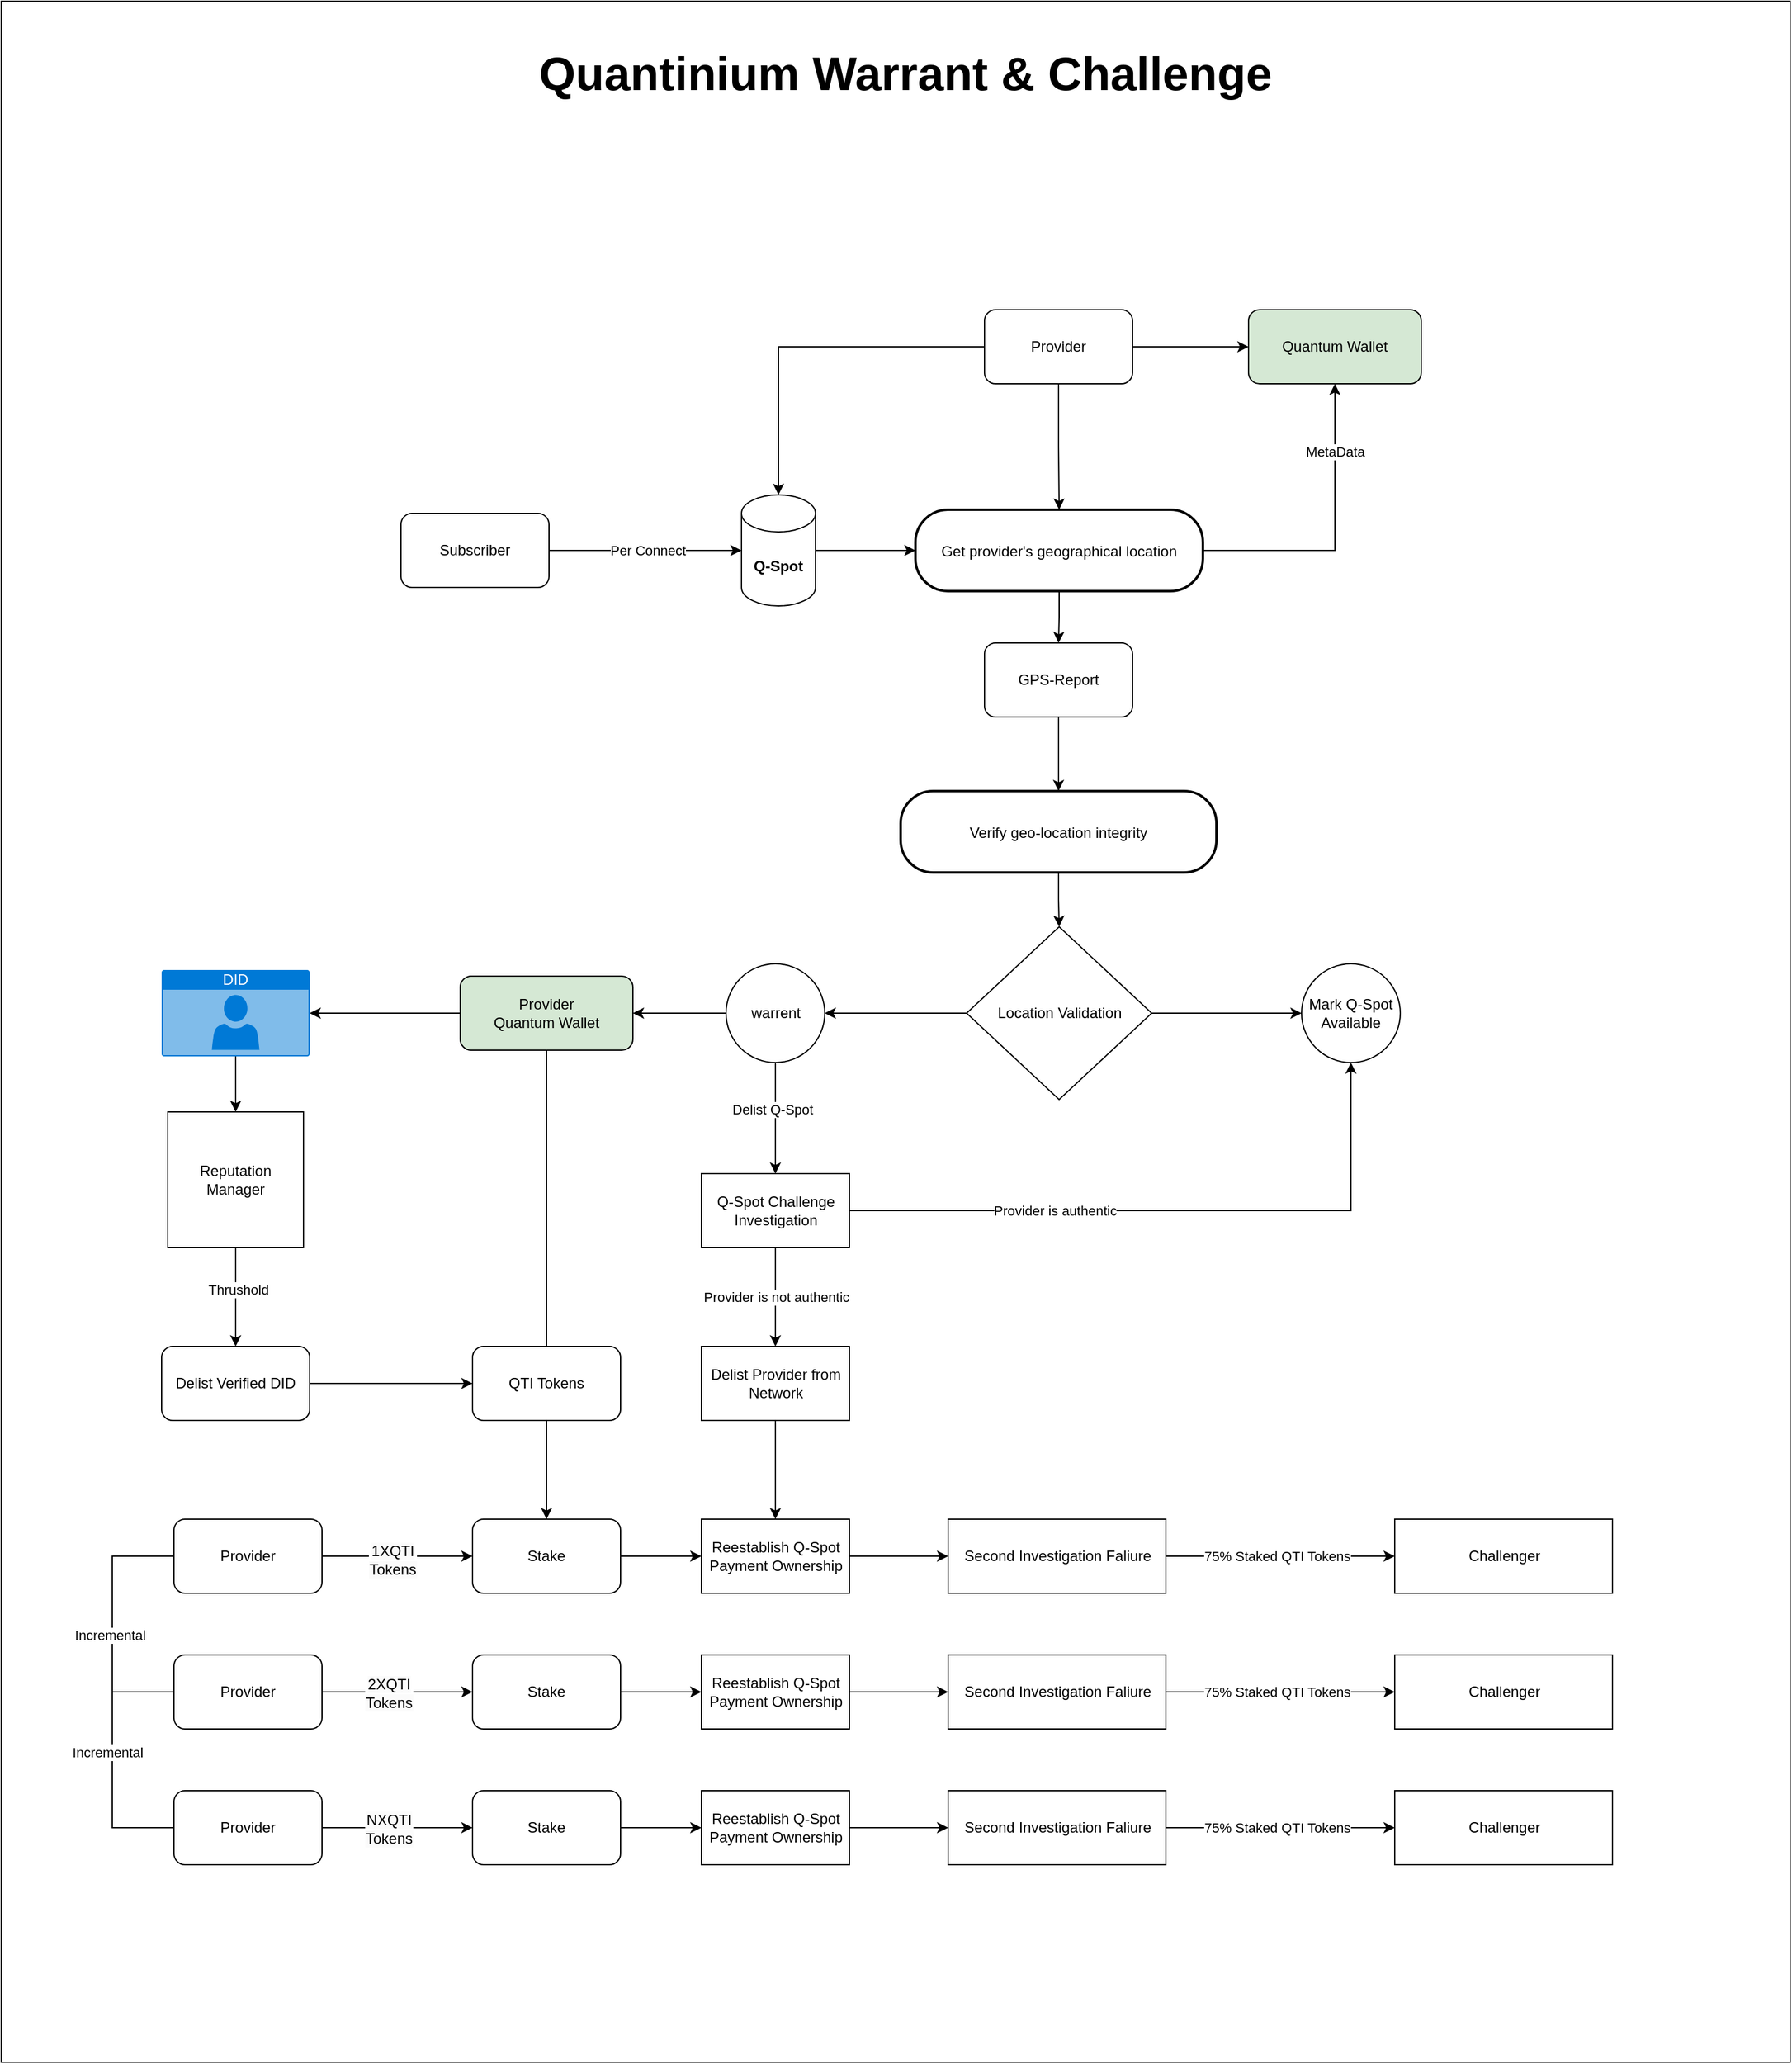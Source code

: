 <mxfile version="24.8.6">
  <diagram name="Page-1" id="vwX5oQGY4ok_pxgz0Uzp">
    <mxGraphModel dx="743" dy="-349" grid="1" gridSize="10" guides="1" tooltips="1" connect="1" arrows="1" fold="1" page="1" pageScale="1" pageWidth="850" pageHeight="1100" math="0" shadow="0">
      <root>
        <mxCell id="0" />
        <mxCell id="1" parent="0" />
        <mxCell id="Ozfidg9L5e0_FbRfMXhM-155" value="" style="rounded=0;whiteSpace=wrap;html=1;" parent="1" vertex="1">
          <mxGeometry x="980" y="1150" width="1450" height="1670" as="geometry" />
        </mxCell>
        <mxCell id="Ozfidg9L5e0_FbRfMXhM-90" style="edgeStyle=orthogonalEdgeStyle;rounded=0;orthogonalLoop=1;jettySize=auto;html=1;entryX=0.5;entryY=1;entryDx=0;entryDy=0;" parent="1" source="Ozfidg9L5e0_FbRfMXhM-81" target="Ozfidg9L5e0_FbRfMXhM-87" edge="1">
          <mxGeometry relative="1" as="geometry" />
        </mxCell>
        <mxCell id="Ozfidg9L5e0_FbRfMXhM-91" value="MetaData" style="edgeLabel;html=1;align=center;verticalAlign=middle;resizable=0;points=[];" parent="Ozfidg9L5e0_FbRfMXhM-90" vertex="1" connectable="0">
          <mxGeometry x="0.149" y="-2" relative="1" as="geometry">
            <mxPoint x="-2" y="-48" as="offset" />
          </mxGeometry>
        </mxCell>
        <mxCell id="Ozfidg9L5e0_FbRfMXhM-98" value="" style="edgeStyle=orthogonalEdgeStyle;rounded=0;orthogonalLoop=1;jettySize=auto;html=1;" parent="1" source="Ozfidg9L5e0_FbRfMXhM-81" target="Ozfidg9L5e0_FbRfMXhM-97" edge="1">
          <mxGeometry relative="1" as="geometry" />
        </mxCell>
        <mxCell id="Ozfidg9L5e0_FbRfMXhM-81" value="Get provider&#39;s geographical location" style="rounded=1;arcSize=40;strokeWidth=2" parent="1" vertex="1">
          <mxGeometry x="1721" y="1562" width="233" height="66" as="geometry" />
        </mxCell>
        <mxCell id="Ozfidg9L5e0_FbRfMXhM-83" value="" style="edgeStyle=orthogonalEdgeStyle;rounded=0;orthogonalLoop=1;jettySize=auto;html=1;" parent="1" source="Ozfidg9L5e0_FbRfMXhM-82" target="Ozfidg9L5e0_FbRfMXhM-81" edge="1">
          <mxGeometry relative="1" as="geometry" />
        </mxCell>
        <mxCell id="Ozfidg9L5e0_FbRfMXhM-88" value="" style="edgeStyle=orthogonalEdgeStyle;rounded=0;orthogonalLoop=1;jettySize=auto;html=1;" parent="1" source="Ozfidg9L5e0_FbRfMXhM-82" target="Ozfidg9L5e0_FbRfMXhM-87" edge="1">
          <mxGeometry relative="1" as="geometry" />
        </mxCell>
        <mxCell id="Ozfidg9L5e0_FbRfMXhM-93" style="edgeStyle=orthogonalEdgeStyle;rounded=0;orthogonalLoop=1;jettySize=auto;html=1;" parent="1" source="Ozfidg9L5e0_FbRfMXhM-82" target="Ozfidg9L5e0_FbRfMXhM-92" edge="1">
          <mxGeometry relative="1" as="geometry" />
        </mxCell>
        <mxCell id="Ozfidg9L5e0_FbRfMXhM-82" value="Provider" style="rounded=1;whiteSpace=wrap;html=1;" parent="1" vertex="1">
          <mxGeometry x="1777" y="1400" width="120" height="60" as="geometry" />
        </mxCell>
        <mxCell id="Ozfidg9L5e0_FbRfMXhM-101" value="" style="edgeStyle=orthogonalEdgeStyle;rounded=0;orthogonalLoop=1;jettySize=auto;html=1;" parent="1" source="Ozfidg9L5e0_FbRfMXhM-84" target="Ozfidg9L5e0_FbRfMXhM-100" edge="1">
          <mxGeometry relative="1" as="geometry" />
        </mxCell>
        <mxCell id="Ozfidg9L5e0_FbRfMXhM-84" value="Verify geo-location integrity" style="rounded=1;arcSize=40;strokeWidth=2" parent="1" vertex="1">
          <mxGeometry x="1709" y="1790" width="256" height="66" as="geometry" />
        </mxCell>
        <mxCell id="Ozfidg9L5e0_FbRfMXhM-85" value="Subscriber" style="rounded=1;whiteSpace=wrap;html=1;" parent="1" vertex="1">
          <mxGeometry x="1304" y="1565" width="120" height="60" as="geometry" />
        </mxCell>
        <mxCell id="Ozfidg9L5e0_FbRfMXhM-87" value="Quantum Wallet" style="rounded=1;whiteSpace=wrap;html=1;fillColor=#d5e8d4;" parent="1" vertex="1">
          <mxGeometry x="1991" y="1400" width="140" height="60" as="geometry" />
        </mxCell>
        <mxCell id="Ozfidg9L5e0_FbRfMXhM-95" value="" style="edgeStyle=orthogonalEdgeStyle;rounded=0;orthogonalLoop=1;jettySize=auto;html=1;" parent="1" source="Ozfidg9L5e0_FbRfMXhM-92" target="Ozfidg9L5e0_FbRfMXhM-81" edge="1">
          <mxGeometry relative="1" as="geometry" />
        </mxCell>
        <mxCell id="Ozfidg9L5e0_FbRfMXhM-92" value="&lt;b&gt;Q-Spot&lt;/b&gt;" style="shape=cylinder3;whiteSpace=wrap;html=1;boundedLbl=1;backgroundOutline=1;size=15;" parent="1" vertex="1">
          <mxGeometry x="1580" y="1550" width="60" height="90" as="geometry" />
        </mxCell>
        <mxCell id="Ozfidg9L5e0_FbRfMXhM-94" style="edgeStyle=orthogonalEdgeStyle;rounded=0;orthogonalLoop=1;jettySize=auto;html=1;entryX=0;entryY=0.5;entryDx=0;entryDy=0;entryPerimeter=0;" parent="1" source="Ozfidg9L5e0_FbRfMXhM-85" target="Ozfidg9L5e0_FbRfMXhM-92" edge="1">
          <mxGeometry relative="1" as="geometry">
            <Array as="points">
              <mxPoint x="1394" y="1595" />
            </Array>
          </mxGeometry>
        </mxCell>
        <mxCell id="Ozfidg9L5e0_FbRfMXhM-96" value="Per Connect" style="edgeLabel;html=1;align=center;verticalAlign=middle;resizable=0;points=[];" parent="Ozfidg9L5e0_FbRfMXhM-94" vertex="1" connectable="0">
          <mxGeometry x="0.177" relative="1" as="geometry">
            <mxPoint x="-12" as="offset" />
          </mxGeometry>
        </mxCell>
        <mxCell id="Ozfidg9L5e0_FbRfMXhM-99" value="" style="edgeStyle=orthogonalEdgeStyle;rounded=0;orthogonalLoop=1;jettySize=auto;html=1;" parent="1" source="Ozfidg9L5e0_FbRfMXhM-97" target="Ozfidg9L5e0_FbRfMXhM-84" edge="1">
          <mxGeometry relative="1" as="geometry" />
        </mxCell>
        <mxCell id="Ozfidg9L5e0_FbRfMXhM-97" value="GPS-Report" style="rounded=1;whiteSpace=wrap;html=1;" parent="1" vertex="1">
          <mxGeometry x="1777" y="1670" width="120" height="60" as="geometry" />
        </mxCell>
        <mxCell id="Ozfidg9L5e0_FbRfMXhM-103" value="" style="edgeStyle=orthogonalEdgeStyle;rounded=0;orthogonalLoop=1;jettySize=auto;html=1;" parent="1" source="Ozfidg9L5e0_FbRfMXhM-100" target="Ozfidg9L5e0_FbRfMXhM-102" edge="1">
          <mxGeometry relative="1" as="geometry" />
        </mxCell>
        <mxCell id="Ozfidg9L5e0_FbRfMXhM-105" style="edgeStyle=orthogonalEdgeStyle;rounded=0;orthogonalLoop=1;jettySize=auto;html=1;entryX=0;entryY=0.5;entryDx=0;entryDy=0;" parent="1" source="Ozfidg9L5e0_FbRfMXhM-100" target="Ozfidg9L5e0_FbRfMXhM-104" edge="1">
          <mxGeometry relative="1" as="geometry" />
        </mxCell>
        <mxCell id="Ozfidg9L5e0_FbRfMXhM-100" value="Location Validation" style="rhombus;whiteSpace=wrap;html=1;" parent="1" vertex="1">
          <mxGeometry x="1762.5" y="1900" width="150" height="140" as="geometry" />
        </mxCell>
        <mxCell id="Ozfidg9L5e0_FbRfMXhM-107" value="" style="edgeStyle=orthogonalEdgeStyle;rounded=0;orthogonalLoop=1;jettySize=auto;html=1;" parent="1" source="Ozfidg9L5e0_FbRfMXhM-102" target="Ozfidg9L5e0_FbRfMXhM-106" edge="1">
          <mxGeometry relative="1" as="geometry" />
        </mxCell>
        <mxCell id="Ozfidg9L5e0_FbRfMXhM-108" value="Delist Q-Spot" style="edgeLabel;html=1;align=center;verticalAlign=middle;resizable=0;points=[];" parent="Ozfidg9L5e0_FbRfMXhM-107" vertex="1" connectable="0">
          <mxGeometry x="-0.161" y="-3" relative="1" as="geometry">
            <mxPoint as="offset" />
          </mxGeometry>
        </mxCell>
        <mxCell id="Ozfidg9L5e0_FbRfMXhM-112" style="edgeStyle=orthogonalEdgeStyle;rounded=0;orthogonalLoop=1;jettySize=auto;html=1;entryX=1;entryY=0.5;entryDx=0;entryDy=0;" parent="1" source="Ozfidg9L5e0_FbRfMXhM-102" target="Ozfidg9L5e0_FbRfMXhM-111" edge="1">
          <mxGeometry relative="1" as="geometry" />
        </mxCell>
        <mxCell id="Ozfidg9L5e0_FbRfMXhM-102" value="warrent" style="ellipse;whiteSpace=wrap;html=1;" parent="1" vertex="1">
          <mxGeometry x="1567.5" y="1930" width="80" height="80" as="geometry" />
        </mxCell>
        <mxCell id="Ozfidg9L5e0_FbRfMXhM-104" value="Mark Q-Spot&lt;br&gt;Available" style="ellipse;whiteSpace=wrap;html=1;" parent="1" vertex="1">
          <mxGeometry x="2034" y="1930" width="80" height="80" as="geometry" />
        </mxCell>
        <mxCell id="Ozfidg9L5e0_FbRfMXhM-113" style="edgeStyle=orthogonalEdgeStyle;rounded=0;orthogonalLoop=1;jettySize=auto;html=1;entryX=0.5;entryY=1;entryDx=0;entryDy=0;" parent="1" source="Ozfidg9L5e0_FbRfMXhM-106" target="Ozfidg9L5e0_FbRfMXhM-104" edge="1">
          <mxGeometry relative="1" as="geometry" />
        </mxCell>
        <mxCell id="Ozfidg9L5e0_FbRfMXhM-114" value="Provider is authentic" style="edgeLabel;html=1;align=center;verticalAlign=middle;resizable=0;points=[];" parent="Ozfidg9L5e0_FbRfMXhM-113" vertex="1" connectable="0">
          <mxGeometry x="-0.694" y="1" relative="1" as="geometry">
            <mxPoint x="86" y="1" as="offset" />
          </mxGeometry>
        </mxCell>
        <mxCell id="Ozfidg9L5e0_FbRfMXhM-116" value="" style="edgeStyle=orthogonalEdgeStyle;rounded=0;orthogonalLoop=1;jettySize=auto;html=1;" parent="1" source="Ozfidg9L5e0_FbRfMXhM-106" target="Ozfidg9L5e0_FbRfMXhM-115" edge="1">
          <mxGeometry relative="1" as="geometry" />
        </mxCell>
        <mxCell id="Ozfidg9L5e0_FbRfMXhM-106" value="Q-Spot Challenge Investigation" style="whiteSpace=wrap;html=1;" parent="1" vertex="1">
          <mxGeometry x="1547.5" y="2100" width="120" height="60" as="geometry" />
        </mxCell>
        <mxCell id="Ozfidg9L5e0_FbRfMXhM-124" style="edgeStyle=orthogonalEdgeStyle;rounded=0;orthogonalLoop=1;jettySize=auto;html=1;" parent="1" source="Ozfidg9L5e0_FbRfMXhM-111" edge="1">
          <mxGeometry relative="1" as="geometry">
            <mxPoint x="1422" y="2250" as="targetPoint" />
          </mxGeometry>
        </mxCell>
        <mxCell id="qemn5KXeV45YSC-5foo--2" style="edgeStyle=orthogonalEdgeStyle;rounded=0;orthogonalLoop=1;jettySize=auto;html=1;" edge="1" parent="1" source="Ozfidg9L5e0_FbRfMXhM-111" target="qemn5KXeV45YSC-5foo--1">
          <mxGeometry relative="1" as="geometry" />
        </mxCell>
        <mxCell id="Ozfidg9L5e0_FbRfMXhM-111" value="Provider&lt;br&gt;Quantum Wallet" style="rounded=1;whiteSpace=wrap;html=1;fillColor=#d5e8d4;" parent="1" vertex="1">
          <mxGeometry x="1352" y="1940" width="140" height="60" as="geometry" />
        </mxCell>
        <mxCell id="Ozfidg9L5e0_FbRfMXhM-120" value="" style="edgeStyle=orthogonalEdgeStyle;rounded=0;orthogonalLoop=1;jettySize=auto;html=1;" parent="1" source="Ozfidg9L5e0_FbRfMXhM-115" target="Ozfidg9L5e0_FbRfMXhM-119" edge="1">
          <mxGeometry relative="1" as="geometry" />
        </mxCell>
        <mxCell id="Ozfidg9L5e0_FbRfMXhM-115" value="Delist Provider from Network" style="whiteSpace=wrap;html=1;" parent="1" vertex="1">
          <mxGeometry x="1547.5" y="2240" width="120" height="60" as="geometry" />
        </mxCell>
        <mxCell id="Ozfidg9L5e0_FbRfMXhM-117" value="Provider is not authentic" style="edgeLabel;html=1;align=center;verticalAlign=middle;resizable=0;points=[];" parent="1" vertex="1" connectable="0">
          <mxGeometry x="1607.501" y="2199.997" as="geometry" />
        </mxCell>
        <mxCell id="Ozfidg9L5e0_FbRfMXhM-122" value="" style="edgeStyle=orthogonalEdgeStyle;rounded=0;orthogonalLoop=1;jettySize=auto;html=1;" parent="1" source="Ozfidg9L5e0_FbRfMXhM-118" target="Ozfidg9L5e0_FbRfMXhM-121" edge="1">
          <mxGeometry relative="1" as="geometry" />
        </mxCell>
        <mxCell id="Ozfidg9L5e0_FbRfMXhM-142" value="&lt;span style=&quot;font-size: 12px; text-wrap: wrap; background-color: rgb(251, 251, 251);&quot;&gt;1XQTI Tokens&lt;/span&gt;" style="edgeLabel;html=1;align=center;verticalAlign=middle;resizable=0;points=[];" parent="Ozfidg9L5e0_FbRfMXhM-122" vertex="1" connectable="0">
          <mxGeometry x="-0.067" y="-3" relative="1" as="geometry">
            <mxPoint as="offset" />
          </mxGeometry>
        </mxCell>
        <mxCell id="Ozfidg9L5e0_FbRfMXhM-158" style="edgeStyle=orthogonalEdgeStyle;rounded=0;orthogonalLoop=1;jettySize=auto;html=1;entryX=0;entryY=0.5;entryDx=0;entryDy=0;endArrow=none;endFill=0;" parent="1" source="Ozfidg9L5e0_FbRfMXhM-118" target="Ozfidg9L5e0_FbRfMXhM-132" edge="1">
          <mxGeometry relative="1" as="geometry">
            <Array as="points">
              <mxPoint x="1070" y="2410" />
              <mxPoint x="1070" y="2520" />
            </Array>
          </mxGeometry>
        </mxCell>
        <mxCell id="Ozfidg9L5e0_FbRfMXhM-160" value="Incremental" style="edgeLabel;html=1;align=center;verticalAlign=middle;resizable=0;points=[];" parent="Ozfidg9L5e0_FbRfMXhM-158" vertex="1" connectable="0">
          <mxGeometry x="0.088" y="-2" relative="1" as="geometry">
            <mxPoint as="offset" />
          </mxGeometry>
        </mxCell>
        <mxCell id="Ozfidg9L5e0_FbRfMXhM-118" value="Provider" style="rounded=1;whiteSpace=wrap;html=1;" parent="1" vertex="1">
          <mxGeometry x="1120" y="2380" width="120" height="60" as="geometry" />
        </mxCell>
        <mxCell id="Ozfidg9L5e0_FbRfMXhM-128" value="" style="edgeStyle=orthogonalEdgeStyle;rounded=0;orthogonalLoop=1;jettySize=auto;html=1;" parent="1" source="Ozfidg9L5e0_FbRfMXhM-119" target="Ozfidg9L5e0_FbRfMXhM-127" edge="1">
          <mxGeometry relative="1" as="geometry" />
        </mxCell>
        <mxCell id="Ozfidg9L5e0_FbRfMXhM-119" value="Reestablish Q-Spot Payment Ownership" style="whiteSpace=wrap;html=1;" parent="1" vertex="1">
          <mxGeometry x="1547.5" y="2380" width="120" height="60" as="geometry" />
        </mxCell>
        <mxCell id="Ozfidg9L5e0_FbRfMXhM-123" value="" style="edgeStyle=orthogonalEdgeStyle;rounded=0;orthogonalLoop=1;jettySize=auto;html=1;" parent="1" source="Ozfidg9L5e0_FbRfMXhM-121" target="Ozfidg9L5e0_FbRfMXhM-119" edge="1">
          <mxGeometry relative="1" as="geometry" />
        </mxCell>
        <mxCell id="Ozfidg9L5e0_FbRfMXhM-121" value="Stake" style="whiteSpace=wrap;html=1;rounded=1;" parent="1" vertex="1">
          <mxGeometry x="1362" y="2380" width="120" height="60" as="geometry" />
        </mxCell>
        <mxCell id="Ozfidg9L5e0_FbRfMXhM-126" value="" style="edgeStyle=orthogonalEdgeStyle;rounded=0;orthogonalLoop=1;jettySize=auto;html=1;" parent="1" source="Ozfidg9L5e0_FbRfMXhM-125" target="Ozfidg9L5e0_FbRfMXhM-121" edge="1">
          <mxGeometry relative="1" as="geometry" />
        </mxCell>
        <mxCell id="Ozfidg9L5e0_FbRfMXhM-125" value="QTI Tokens" style="rounded=1;whiteSpace=wrap;html=1;" parent="1" vertex="1">
          <mxGeometry x="1362" y="2240" width="120" height="60" as="geometry" />
        </mxCell>
        <mxCell id="Ozfidg9L5e0_FbRfMXhM-130" value="" style="edgeStyle=orthogonalEdgeStyle;rounded=0;orthogonalLoop=1;jettySize=auto;html=1;" parent="1" source="Ozfidg9L5e0_FbRfMXhM-127" target="Ozfidg9L5e0_FbRfMXhM-129" edge="1">
          <mxGeometry relative="1" as="geometry" />
        </mxCell>
        <mxCell id="Ozfidg9L5e0_FbRfMXhM-131" value="75% Staked QTI Tokens" style="edgeLabel;html=1;align=center;verticalAlign=middle;resizable=0;points=[];" parent="Ozfidg9L5e0_FbRfMXhM-130" vertex="1" connectable="0">
          <mxGeometry x="-0.141" y="1" relative="1" as="geometry">
            <mxPoint x="10" y="1" as="offset" />
          </mxGeometry>
        </mxCell>
        <mxCell id="Ozfidg9L5e0_FbRfMXhM-127" value="Second Investigation Faliure" style="whiteSpace=wrap;html=1;" parent="1" vertex="1">
          <mxGeometry x="1747.5" y="2380" width="176.5" height="60" as="geometry" />
        </mxCell>
        <mxCell id="Ozfidg9L5e0_FbRfMXhM-129" value="Challenger" style="whiteSpace=wrap;html=1;" parent="1" vertex="1">
          <mxGeometry x="2109.5" y="2380" width="176.5" height="60" as="geometry" />
        </mxCell>
        <mxCell id="Ozfidg9L5e0_FbRfMXhM-141" value="" style="edgeStyle=orthogonalEdgeStyle;rounded=0;orthogonalLoop=1;jettySize=auto;html=1;" parent="1" source="Ozfidg9L5e0_FbRfMXhM-132" target="Ozfidg9L5e0_FbRfMXhM-134" edge="1">
          <mxGeometry relative="1" as="geometry" />
        </mxCell>
        <mxCell id="Ozfidg9L5e0_FbRfMXhM-143" value="&lt;span style=&quot;font-size: 12px; text-wrap: wrap; background-color: rgb(251, 251, 251);&quot;&gt;2XQTI Tokens&lt;/span&gt;" style="edgeLabel;html=1;align=center;verticalAlign=middle;resizable=0;points=[];" parent="Ozfidg9L5e0_FbRfMXhM-141" vertex="1" connectable="0">
          <mxGeometry x="-0.116" y="-1" relative="1" as="geometry">
            <mxPoint as="offset" />
          </mxGeometry>
        </mxCell>
        <mxCell id="Ozfidg9L5e0_FbRfMXhM-159" style="edgeStyle=orthogonalEdgeStyle;rounded=0;orthogonalLoop=1;jettySize=auto;html=1;entryX=0;entryY=0.5;entryDx=0;entryDy=0;endArrow=none;endFill=0;" parent="1" source="Ozfidg9L5e0_FbRfMXhM-132" target="Ozfidg9L5e0_FbRfMXhM-146" edge="1">
          <mxGeometry relative="1" as="geometry">
            <Array as="points">
              <mxPoint x="1070" y="2520" />
              <mxPoint x="1070" y="2630" />
            </Array>
          </mxGeometry>
        </mxCell>
        <mxCell id="Ozfidg9L5e0_FbRfMXhM-132" value="Provider" style="rounded=1;whiteSpace=wrap;html=1;" parent="1" vertex="1">
          <mxGeometry x="1120" y="2490" width="120" height="60" as="geometry" />
        </mxCell>
        <mxCell id="Ozfidg9L5e0_FbRfMXhM-138" value="" style="edgeStyle=orthogonalEdgeStyle;rounded=0;orthogonalLoop=1;jettySize=auto;html=1;" parent="1" source="Ozfidg9L5e0_FbRfMXhM-133" target="Ozfidg9L5e0_FbRfMXhM-135" edge="1">
          <mxGeometry relative="1" as="geometry" />
        </mxCell>
        <mxCell id="Ozfidg9L5e0_FbRfMXhM-133" value="Reestablish Q-Spot Payment Ownership" style="whiteSpace=wrap;html=1;" parent="1" vertex="1">
          <mxGeometry x="1547.5" y="2490" width="120" height="60" as="geometry" />
        </mxCell>
        <mxCell id="Ozfidg9L5e0_FbRfMXhM-137" value="" style="edgeStyle=orthogonalEdgeStyle;rounded=0;orthogonalLoop=1;jettySize=auto;html=1;" parent="1" source="Ozfidg9L5e0_FbRfMXhM-134" target="Ozfidg9L5e0_FbRfMXhM-133" edge="1">
          <mxGeometry relative="1" as="geometry" />
        </mxCell>
        <mxCell id="Ozfidg9L5e0_FbRfMXhM-134" value="Stake" style="whiteSpace=wrap;html=1;rounded=1;" parent="1" vertex="1">
          <mxGeometry x="1362" y="2490" width="120" height="60" as="geometry" />
        </mxCell>
        <mxCell id="Ozfidg9L5e0_FbRfMXhM-140" style="edgeStyle=orthogonalEdgeStyle;rounded=0;orthogonalLoop=1;jettySize=auto;html=1;entryX=0;entryY=0.5;entryDx=0;entryDy=0;" parent="1" source="Ozfidg9L5e0_FbRfMXhM-135" target="Ozfidg9L5e0_FbRfMXhM-136" edge="1">
          <mxGeometry relative="1" as="geometry" />
        </mxCell>
        <mxCell id="Ozfidg9L5e0_FbRfMXhM-135" value="Second Investigation Faliure" style="whiteSpace=wrap;html=1;" parent="1" vertex="1">
          <mxGeometry x="1747.5" y="2490" width="176.5" height="60" as="geometry" />
        </mxCell>
        <mxCell id="Ozfidg9L5e0_FbRfMXhM-136" value="Challenger" style="whiteSpace=wrap;html=1;" parent="1" vertex="1">
          <mxGeometry x="2109.5" y="2490" width="176.5" height="60" as="geometry" />
        </mxCell>
        <mxCell id="Ozfidg9L5e0_FbRfMXhM-139" value="75% Staked QTI Tokens" style="edgeLabel;html=1;align=center;verticalAlign=middle;resizable=0;points=[];" parent="1" vertex="1" connectable="0">
          <mxGeometry x="2014.0" y="2520" as="geometry" />
        </mxCell>
        <mxCell id="Ozfidg9L5e0_FbRfMXhM-144" value="" style="edgeStyle=orthogonalEdgeStyle;rounded=0;orthogonalLoop=1;jettySize=auto;html=1;" parent="1" source="Ozfidg9L5e0_FbRfMXhM-146" target="Ozfidg9L5e0_FbRfMXhM-150" edge="1">
          <mxGeometry relative="1" as="geometry" />
        </mxCell>
        <mxCell id="Ozfidg9L5e0_FbRfMXhM-145" value="&lt;span style=&quot;font-size: 12px; text-wrap: wrap; background-color: rgb(251, 251, 251);&quot;&gt;NXQTI Tokens&lt;/span&gt;" style="edgeLabel;html=1;align=center;verticalAlign=middle;resizable=0;points=[];" parent="Ozfidg9L5e0_FbRfMXhM-144" vertex="1" connectable="0">
          <mxGeometry x="-0.116" y="-1" relative="1" as="geometry">
            <mxPoint as="offset" />
          </mxGeometry>
        </mxCell>
        <mxCell id="Ozfidg9L5e0_FbRfMXhM-146" value="Provider" style="rounded=1;whiteSpace=wrap;html=1;" parent="1" vertex="1">
          <mxGeometry x="1120" y="2600" width="120" height="60" as="geometry" />
        </mxCell>
        <mxCell id="Ozfidg9L5e0_FbRfMXhM-147" value="" style="edgeStyle=orthogonalEdgeStyle;rounded=0;orthogonalLoop=1;jettySize=auto;html=1;" parent="1" source="Ozfidg9L5e0_FbRfMXhM-148" target="Ozfidg9L5e0_FbRfMXhM-152" edge="1">
          <mxGeometry relative="1" as="geometry" />
        </mxCell>
        <mxCell id="Ozfidg9L5e0_FbRfMXhM-148" value="Reestablish Q-Spot Payment Ownership" style="whiteSpace=wrap;html=1;" parent="1" vertex="1">
          <mxGeometry x="1547.5" y="2600" width="120" height="60" as="geometry" />
        </mxCell>
        <mxCell id="Ozfidg9L5e0_FbRfMXhM-149" value="" style="edgeStyle=orthogonalEdgeStyle;rounded=0;orthogonalLoop=1;jettySize=auto;html=1;" parent="1" source="Ozfidg9L5e0_FbRfMXhM-150" target="Ozfidg9L5e0_FbRfMXhM-148" edge="1">
          <mxGeometry relative="1" as="geometry" />
        </mxCell>
        <mxCell id="Ozfidg9L5e0_FbRfMXhM-150" value="Stake" style="whiteSpace=wrap;html=1;rounded=1;" parent="1" vertex="1">
          <mxGeometry x="1362" y="2600" width="120" height="60" as="geometry" />
        </mxCell>
        <mxCell id="Ozfidg9L5e0_FbRfMXhM-151" style="edgeStyle=orthogonalEdgeStyle;rounded=0;orthogonalLoop=1;jettySize=auto;html=1;entryX=0;entryY=0.5;entryDx=0;entryDy=0;" parent="1" source="Ozfidg9L5e0_FbRfMXhM-152" target="Ozfidg9L5e0_FbRfMXhM-153" edge="1">
          <mxGeometry relative="1" as="geometry" />
        </mxCell>
        <mxCell id="Ozfidg9L5e0_FbRfMXhM-152" value="Second Investigation Faliure" style="whiteSpace=wrap;html=1;" parent="1" vertex="1">
          <mxGeometry x="1747.5" y="2600" width="176.5" height="60" as="geometry" />
        </mxCell>
        <mxCell id="Ozfidg9L5e0_FbRfMXhM-153" value="Challenger" style="whiteSpace=wrap;html=1;" parent="1" vertex="1">
          <mxGeometry x="2109.5" y="2600" width="176.5" height="60" as="geometry" />
        </mxCell>
        <mxCell id="Ozfidg9L5e0_FbRfMXhM-154" value="75% Staked QTI Tokens" style="edgeLabel;html=1;align=center;verticalAlign=middle;resizable=0;points=[];" parent="1" vertex="1" connectable="0">
          <mxGeometry x="2014.0" y="2630" as="geometry" />
        </mxCell>
        <mxCell id="Ozfidg9L5e0_FbRfMXhM-156" value="&lt;h1 style=&quot;margin-top: 0px;&quot;&gt;&lt;font style=&quot;font-size: 38px;&quot;&gt;Quantinium Warrant &amp;amp; Challenge&lt;/font&gt;&lt;/h1&gt;" style="text;html=1;whiteSpace=wrap;overflow=hidden;rounded=0;" parent="1" vertex="1">
          <mxGeometry x="1414" y="1180" width="600" height="60" as="geometry" />
        </mxCell>
        <mxCell id="Ozfidg9L5e0_FbRfMXhM-161" value="Incremental" style="edgeLabel;html=1;align=center;verticalAlign=middle;resizable=0;points=[];" parent="1" vertex="1" connectable="0">
          <mxGeometry x="1070" y="2569.997" as="geometry">
            <mxPoint x="-4" y="-1" as="offset" />
          </mxGeometry>
        </mxCell>
        <mxCell id="qemn5KXeV45YSC-5foo--4" value="" style="edgeStyle=orthogonalEdgeStyle;rounded=0;orthogonalLoop=1;jettySize=auto;html=1;" edge="1" parent="1" source="qemn5KXeV45YSC-5foo--1" target="qemn5KXeV45YSC-5foo--3">
          <mxGeometry relative="1" as="geometry" />
        </mxCell>
        <mxCell id="qemn5KXeV45YSC-5foo--1" value="DID" style="html=1;whiteSpace=wrap;strokeColor=none;fillColor=#0079D6;labelPosition=center;verticalLabelPosition=middle;verticalAlign=top;align=center;fontSize=12;outlineConnect=0;spacingTop=-6;fontColor=#FFFFFF;sketch=0;shape=mxgraph.sitemap.profile;" vertex="1" parent="1">
          <mxGeometry x="1110" y="1935" width="120" height="70" as="geometry" />
        </mxCell>
        <mxCell id="qemn5KXeV45YSC-5foo--6" style="edgeStyle=orthogonalEdgeStyle;rounded=0;orthogonalLoop=1;jettySize=auto;html=1;" edge="1" parent="1" source="qemn5KXeV45YSC-5foo--3" target="qemn5KXeV45YSC-5foo--5">
          <mxGeometry relative="1" as="geometry" />
        </mxCell>
        <mxCell id="qemn5KXeV45YSC-5foo--7" value="Thrushold" style="edgeLabel;html=1;align=center;verticalAlign=middle;resizable=0;points=[];" vertex="1" connectable="0" parent="qemn5KXeV45YSC-5foo--6">
          <mxGeometry x="-0.144" y="2" relative="1" as="geometry">
            <mxPoint as="offset" />
          </mxGeometry>
        </mxCell>
        <mxCell id="qemn5KXeV45YSC-5foo--3" value="Reputation Manager" style="whiteSpace=wrap;html=1;aspect=fixed;" vertex="1" parent="1">
          <mxGeometry x="1115" y="2050" width="110" height="110" as="geometry" />
        </mxCell>
        <mxCell id="qemn5KXeV45YSC-5foo--8" style="edgeStyle=orthogonalEdgeStyle;rounded=0;orthogonalLoop=1;jettySize=auto;html=1;" edge="1" parent="1" source="qemn5KXeV45YSC-5foo--5" target="Ozfidg9L5e0_FbRfMXhM-125">
          <mxGeometry relative="1" as="geometry" />
        </mxCell>
        <mxCell id="qemn5KXeV45YSC-5foo--5" value="Delist Verified DID" style="rounded=1;whiteSpace=wrap;html=1;" vertex="1" parent="1">
          <mxGeometry x="1110" y="2240" width="120" height="60" as="geometry" />
        </mxCell>
      </root>
    </mxGraphModel>
  </diagram>
</mxfile>
